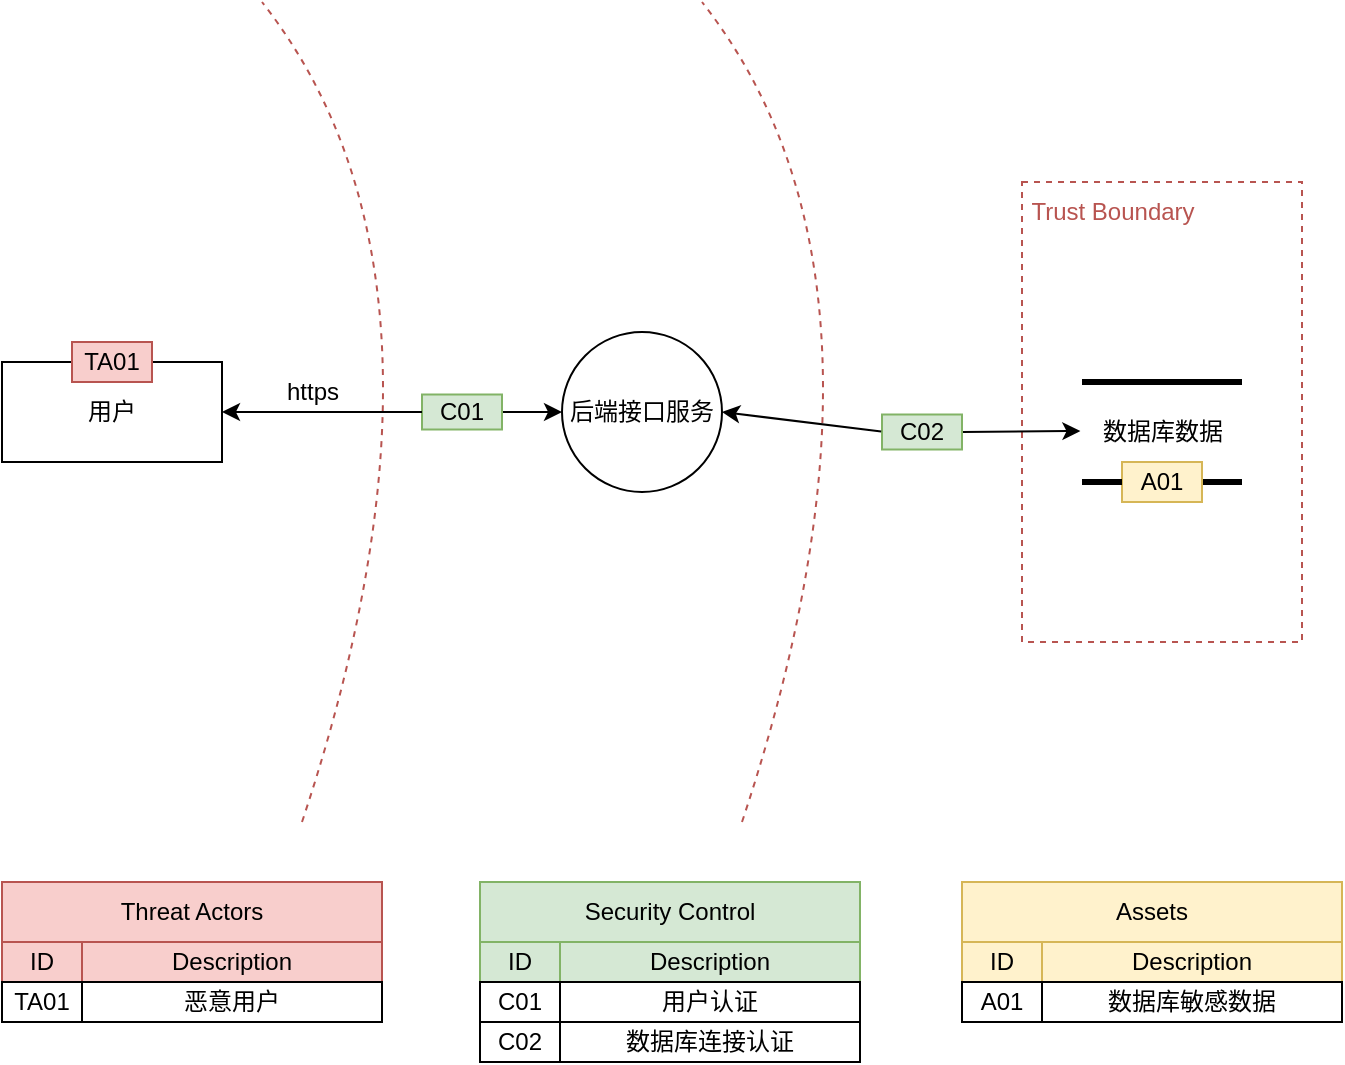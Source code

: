 <mxfile version="20.6.0" type="github">
  <diagram id="XKD6feYZksL6Z25ZXTSK" name="第 1 页">
    <mxGraphModel dx="1185" dy="623" grid="1" gridSize="10" guides="1" tooltips="1" connect="1" arrows="1" fold="1" page="1" pageScale="1" pageWidth="827" pageHeight="1169" math="0" shadow="0">
      <root>
        <mxCell id="0" />
        <mxCell id="1" parent="0" />
        <mxCell id="LcXWOjinTdYjYXHKVoyp-30" value="" style="rounded=0;whiteSpace=wrap;html=1;fillColor=none;strokeColor=#b85450;dashed=1;" vertex="1" parent="1">
          <mxGeometry x="590" y="220" width="140" height="230" as="geometry" />
        </mxCell>
        <mxCell id="LcXWOjinTdYjYXHKVoyp-3" style="edgeStyle=orthogonalEdgeStyle;rounded=0;orthogonalLoop=1;jettySize=auto;html=1;exitX=1;exitY=0.5;exitDx=0;exitDy=0;entryX=0;entryY=0.5;entryDx=0;entryDy=0;startArrow=none;startFill=1;" edge="1" parent="1" source="LcXWOjinTdYjYXHKVoyp-24" target="LcXWOjinTdYjYXHKVoyp-2">
          <mxGeometry relative="1" as="geometry" />
        </mxCell>
        <mxCell id="LcXWOjinTdYjYXHKVoyp-1" value="用户" style="rounded=0;whiteSpace=wrap;html=1;" vertex="1" parent="1">
          <mxGeometry x="80" y="310" width="110" height="50" as="geometry" />
        </mxCell>
        <mxCell id="LcXWOjinTdYjYXHKVoyp-22" style="edgeStyle=none;rounded=0;orthogonalLoop=1;jettySize=auto;html=1;exitX=1;exitY=0.5;exitDx=0;exitDy=0;entryX=-0.01;entryY=0.483;entryDx=0;entryDy=0;entryPerimeter=0;strokeColor=#000000;strokeWidth=1;endArrow=classic;endFill=1;startArrow=none;startFill=1;" edge="1" parent="1" source="LcXWOjinTdYjYXHKVoyp-26" target="LcXWOjinTdYjYXHKVoyp-18">
          <mxGeometry relative="1" as="geometry" />
        </mxCell>
        <mxCell id="LcXWOjinTdYjYXHKVoyp-2" value="后端接口服务" style="ellipse;whiteSpace=wrap;html=1;aspect=fixed;" vertex="1" parent="1">
          <mxGeometry x="360" y="295" width="80" height="80" as="geometry" />
        </mxCell>
        <mxCell id="LcXWOjinTdYjYXHKVoyp-4" value="https" style="text;html=1;align=center;verticalAlign=middle;resizable=0;points=[];autosize=1;strokeColor=none;fillColor=none;" vertex="1" parent="1">
          <mxGeometry x="210" y="310" width="50" height="30" as="geometry" />
        </mxCell>
        <mxCell id="LcXWOjinTdYjYXHKVoyp-15" value="" style="curved=1;endArrow=none;html=1;rounded=0;endFill=0;dashed=1;fillColor=#f8cecc;strokeColor=#b85450;" edge="1" parent="1">
          <mxGeometry width="50" height="50" relative="1" as="geometry">
            <mxPoint x="230" y="540" as="sourcePoint" />
            <mxPoint x="210" y="130" as="targetPoint" />
            <Array as="points">
              <mxPoint x="320" y="270" />
            </Array>
          </mxGeometry>
        </mxCell>
        <mxCell id="LcXWOjinTdYjYXHKVoyp-23" value="" style="curved=1;endArrow=none;html=1;rounded=0;endFill=0;dashed=1;fillColor=#f8cecc;strokeColor=#b85450;" edge="1" parent="1">
          <mxGeometry width="50" height="50" relative="1" as="geometry">
            <mxPoint x="450" y="540" as="sourcePoint" />
            <mxPoint x="430" y="130" as="targetPoint" />
            <Array as="points">
              <mxPoint x="540" y="270" />
            </Array>
          </mxGeometry>
        </mxCell>
        <mxCell id="LcXWOjinTdYjYXHKVoyp-24" value="C01" style="rounded=0;whiteSpace=wrap;html=1;fillColor=#d5e8d4;strokeColor=#82b366;" vertex="1" parent="1">
          <mxGeometry x="290" y="326.25" width="40" height="17.5" as="geometry" />
        </mxCell>
        <mxCell id="LcXWOjinTdYjYXHKVoyp-25" value="" style="edgeStyle=orthogonalEdgeStyle;rounded=0;orthogonalLoop=1;jettySize=auto;html=1;exitX=1;exitY=0.5;exitDx=0;exitDy=0;entryX=0;entryY=0.5;entryDx=0;entryDy=0;startArrow=classic;startFill=1;endArrow=none;" edge="1" parent="1" source="LcXWOjinTdYjYXHKVoyp-1" target="LcXWOjinTdYjYXHKVoyp-24">
          <mxGeometry relative="1" as="geometry">
            <mxPoint x="190" y="335" as="sourcePoint" />
            <mxPoint x="360" y="335" as="targetPoint" />
          </mxGeometry>
        </mxCell>
        <mxCell id="LcXWOjinTdYjYXHKVoyp-26" value="C02" style="rounded=0;whiteSpace=wrap;html=1;fillColor=#d5e8d4;strokeColor=#82b366;" vertex="1" parent="1">
          <mxGeometry x="520" y="336.25" width="40" height="17.5" as="geometry" />
        </mxCell>
        <mxCell id="LcXWOjinTdYjYXHKVoyp-27" value="" style="edgeStyle=none;rounded=0;orthogonalLoop=1;jettySize=auto;html=1;exitX=1;exitY=0.5;exitDx=0;exitDy=0;entryX=-0.01;entryY=0.483;entryDx=0;entryDy=0;entryPerimeter=0;strokeColor=#000000;strokeWidth=1;endArrow=none;endFill=1;startArrow=classic;startFill=1;" edge="1" parent="1" source="LcXWOjinTdYjYXHKVoyp-2" target="LcXWOjinTdYjYXHKVoyp-26">
          <mxGeometry relative="1" as="geometry">
            <mxPoint x="440" y="335" as="sourcePoint" />
            <mxPoint x="559.2" y="344.493" as="targetPoint" />
          </mxGeometry>
        </mxCell>
        <mxCell id="LcXWOjinTdYjYXHKVoyp-31" value="Trust Boundary" style="text;html=1;align=center;verticalAlign=middle;resizable=0;points=[];autosize=1;strokeColor=none;fillColor=none;fontColor=#B85450;" vertex="1" parent="1">
          <mxGeometry x="580" y="220" width="110" height="30" as="geometry" />
        </mxCell>
        <mxCell id="LcXWOjinTdYjYXHKVoyp-16" value="" style="endArrow=none;html=1;rounded=0;strokeWidth=3;strokeColor=#000000;" edge="1" parent="1">
          <mxGeometry width="50" height="50" relative="1" as="geometry">
            <mxPoint x="620" y="320" as="sourcePoint" />
            <mxPoint x="700" y="320" as="targetPoint" />
          </mxGeometry>
        </mxCell>
        <mxCell id="LcXWOjinTdYjYXHKVoyp-17" value="" style="endArrow=none;html=1;rounded=0;strokeWidth=3;strokeColor=#000000;startArrow=none;" edge="1" parent="1" source="LcXWOjinTdYjYXHKVoyp-56">
          <mxGeometry width="50" height="50" relative="1" as="geometry">
            <mxPoint x="620" y="370" as="sourcePoint" />
            <mxPoint x="700" y="370" as="targetPoint" />
          </mxGeometry>
        </mxCell>
        <mxCell id="LcXWOjinTdYjYXHKVoyp-18" value="数据库数据" style="text;html=1;align=center;verticalAlign=middle;resizable=0;points=[];autosize=1;strokeColor=none;fillColor=none;" vertex="1" parent="1">
          <mxGeometry x="620" y="330.003" width="80" height="30" as="geometry" />
        </mxCell>
        <mxCell id="LcXWOjinTdYjYXHKVoyp-32" value="Threat Actors" style="rounded=0;whiteSpace=wrap;html=1;fillColor=#f8cecc;strokeColor=#b85450;" vertex="1" parent="1">
          <mxGeometry x="80" y="570" width="190" height="30" as="geometry" />
        </mxCell>
        <mxCell id="LcXWOjinTdYjYXHKVoyp-33" value="ID" style="rounded=0;whiteSpace=wrap;html=1;fillColor=#f8cecc;strokeColor=#b85450;" vertex="1" parent="1">
          <mxGeometry x="80" y="600" width="40" height="20" as="geometry" />
        </mxCell>
        <mxCell id="LcXWOjinTdYjYXHKVoyp-34" value="Description" style="rounded=0;whiteSpace=wrap;html=1;fillColor=#f8cecc;strokeColor=#b85450;" vertex="1" parent="1">
          <mxGeometry x="120" y="600" width="150" height="20" as="geometry" />
        </mxCell>
        <mxCell id="LcXWOjinTdYjYXHKVoyp-35" value="TA01" style="rounded=0;whiteSpace=wrap;html=1;" vertex="1" parent="1">
          <mxGeometry x="80" y="620" width="40" height="20" as="geometry" />
        </mxCell>
        <mxCell id="LcXWOjinTdYjYXHKVoyp-36" value="恶意用户" style="rounded=0;whiteSpace=wrap;html=1;" vertex="1" parent="1">
          <mxGeometry x="120" y="620" width="150" height="20" as="geometry" />
        </mxCell>
        <mxCell id="LcXWOjinTdYjYXHKVoyp-39" value="TA01" style="rounded=0;whiteSpace=wrap;html=1;fillColor=#f8cecc;strokeColor=#b85450;" vertex="1" parent="1">
          <mxGeometry x="115" y="300" width="40" height="20" as="geometry" />
        </mxCell>
        <mxCell id="LcXWOjinTdYjYXHKVoyp-40" value="Security Control" style="rounded=0;whiteSpace=wrap;html=1;fillColor=#d5e8d4;strokeColor=#82b366;" vertex="1" parent="1">
          <mxGeometry x="319" y="570" width="190" height="30" as="geometry" />
        </mxCell>
        <mxCell id="LcXWOjinTdYjYXHKVoyp-41" value="ID" style="rounded=0;whiteSpace=wrap;html=1;fillColor=#d5e8d4;strokeColor=#82b366;" vertex="1" parent="1">
          <mxGeometry x="319" y="600" width="40" height="20" as="geometry" />
        </mxCell>
        <mxCell id="LcXWOjinTdYjYXHKVoyp-42" value="Description" style="rounded=0;whiteSpace=wrap;html=1;fillColor=#d5e8d4;strokeColor=#82b366;" vertex="1" parent="1">
          <mxGeometry x="359" y="600" width="150" height="20" as="geometry" />
        </mxCell>
        <mxCell id="LcXWOjinTdYjYXHKVoyp-43" value="C01" style="rounded=0;whiteSpace=wrap;html=1;" vertex="1" parent="1">
          <mxGeometry x="319" y="620" width="40" height="20" as="geometry" />
        </mxCell>
        <mxCell id="LcXWOjinTdYjYXHKVoyp-44" value="用户认证" style="rounded=0;whiteSpace=wrap;html=1;" vertex="1" parent="1">
          <mxGeometry x="359" y="620" width="150" height="20" as="geometry" />
        </mxCell>
        <mxCell id="LcXWOjinTdYjYXHKVoyp-45" value="数据库连接认证" style="rounded=0;whiteSpace=wrap;html=1;" vertex="1" parent="1">
          <mxGeometry x="359" y="640" width="150" height="20" as="geometry" />
        </mxCell>
        <mxCell id="LcXWOjinTdYjYXHKVoyp-46" value="C02" style="rounded=0;whiteSpace=wrap;html=1;" vertex="1" parent="1">
          <mxGeometry x="319" y="640" width="40" height="20" as="geometry" />
        </mxCell>
        <mxCell id="LcXWOjinTdYjYXHKVoyp-51" value="Assets" style="rounded=0;whiteSpace=wrap;html=1;fillColor=#fff2cc;strokeColor=#d6b656;" vertex="1" parent="1">
          <mxGeometry x="560" y="570" width="190" height="30" as="geometry" />
        </mxCell>
        <mxCell id="LcXWOjinTdYjYXHKVoyp-52" value="ID" style="rounded=0;whiteSpace=wrap;html=1;fillColor=#fff2cc;strokeColor=#d6b656;" vertex="1" parent="1">
          <mxGeometry x="560" y="600" width="40" height="20" as="geometry" />
        </mxCell>
        <mxCell id="LcXWOjinTdYjYXHKVoyp-53" value="Description" style="rounded=0;whiteSpace=wrap;html=1;fillColor=#fff2cc;strokeColor=#d6b656;" vertex="1" parent="1">
          <mxGeometry x="600" y="600" width="150" height="20" as="geometry" />
        </mxCell>
        <mxCell id="LcXWOjinTdYjYXHKVoyp-54" value="A01" style="rounded=0;whiteSpace=wrap;html=1;" vertex="1" parent="1">
          <mxGeometry x="560" y="620" width="40" height="20" as="geometry" />
        </mxCell>
        <mxCell id="LcXWOjinTdYjYXHKVoyp-55" value="数据库敏感数据" style="rounded=0;whiteSpace=wrap;html=1;" vertex="1" parent="1">
          <mxGeometry x="600" y="620" width="150" height="20" as="geometry" />
        </mxCell>
        <mxCell id="LcXWOjinTdYjYXHKVoyp-56" value="A01" style="rounded=0;whiteSpace=wrap;html=1;fillColor=#fff2cc;strokeColor=#d6b656;" vertex="1" parent="1">
          <mxGeometry x="640" y="360" width="40" height="20" as="geometry" />
        </mxCell>
        <mxCell id="LcXWOjinTdYjYXHKVoyp-59" value="" style="endArrow=none;html=1;rounded=0;strokeWidth=3;strokeColor=#000000;" edge="1" parent="1" target="LcXWOjinTdYjYXHKVoyp-56">
          <mxGeometry width="50" height="50" relative="1" as="geometry">
            <mxPoint x="620" y="370" as="sourcePoint" />
            <mxPoint x="700" y="370" as="targetPoint" />
          </mxGeometry>
        </mxCell>
      </root>
    </mxGraphModel>
  </diagram>
</mxfile>
